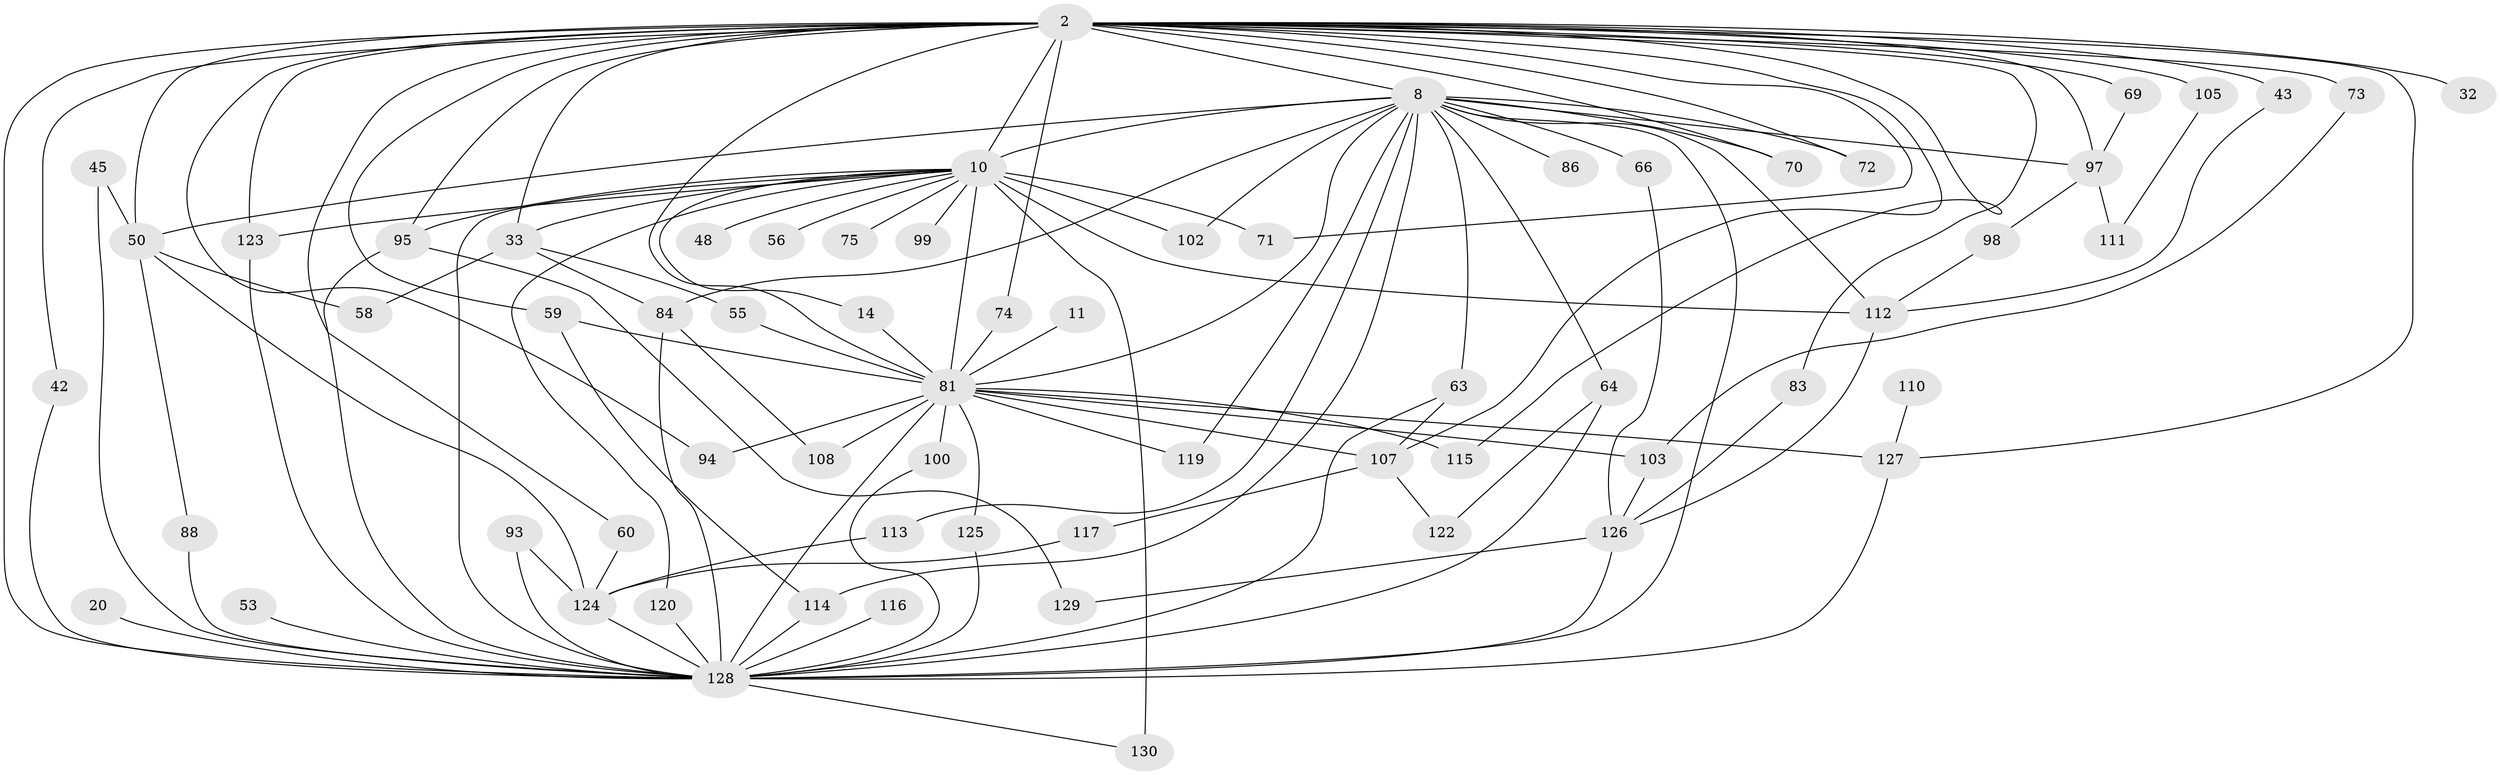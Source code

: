 // original degree distribution, {27: 0.007692307692307693, 33: 0.007692307692307693, 18: 0.015384615384615385, 37: 0.007692307692307693, 20: 0.007692307692307693, 25: 0.007692307692307693, 19: 0.007692307692307693, 21: 0.007692307692307693, 13: 0.007692307692307693, 2: 0.5, 4: 0.1076923076923077, 6: 0.03076923076923077, 3: 0.23076923076923078, 5: 0.038461538461538464, 7: 0.015384615384615385}
// Generated by graph-tools (version 1.1) at 2025/45/03/09/25 04:45:27]
// undirected, 65 vertices, 124 edges
graph export_dot {
graph [start="1"]
  node [color=gray90,style=filled];
  2 [super="+1"];
  8 [super="+6"];
  10 [super="+7"];
  11;
  14;
  20;
  32;
  33 [super="+26"];
  42;
  43;
  45;
  48;
  50 [super="+13"];
  53;
  55;
  56;
  58;
  59;
  60;
  63 [super="+52"];
  64 [super="+21+44"];
  66;
  69 [super="+37"];
  70;
  71 [super="+65"];
  72;
  73;
  74 [super="+25"];
  75;
  81 [super="+41+9"];
  83;
  84 [super="+51"];
  86;
  88;
  93;
  94;
  95 [super="+77+90"];
  97 [super="+30+78"];
  98;
  99;
  100 [super="+54"];
  102;
  103 [super="+96"];
  105 [super="+15"];
  107 [super="+91+101"];
  108;
  110;
  111;
  112 [super="+22+109"];
  113 [super="+89"];
  114 [super="+92"];
  115;
  116;
  117;
  119;
  120;
  122;
  123 [super="+18+40"];
  124 [super="+87"];
  125;
  126 [super="+121+46"];
  127 [super="+85"];
  128 [super="+82+79+67+62+106+104"];
  129;
  130 [super="+118"];
  2 -- 8 [weight=4];
  2 -- 10 [weight=6];
  2 -- 32 [weight=2];
  2 -- 42;
  2 -- 43;
  2 -- 59;
  2 -- 60;
  2 -- 69 [weight=3];
  2 -- 70;
  2 -- 71 [weight=2];
  2 -- 72;
  2 -- 73 [weight=2];
  2 -- 83;
  2 -- 94;
  2 -- 95 [weight=2];
  2 -- 128 [weight=8];
  2 -- 33 [weight=2];
  2 -- 105 [weight=3];
  2 -- 107 [weight=4];
  2 -- 115;
  2 -- 74;
  2 -- 50;
  2 -- 127;
  2 -- 123;
  2 -- 81 [weight=5];
  2 -- 97 [weight=2];
  8 -- 10 [weight=6];
  8 -- 50 [weight=2];
  8 -- 70;
  8 -- 86 [weight=2];
  8 -- 119;
  8 -- 64 [weight=3];
  8 -- 66;
  8 -- 72;
  8 -- 97;
  8 -- 102;
  8 -- 112 [weight=3];
  8 -- 114;
  8 -- 81 [weight=5];
  8 -- 84;
  8 -- 63;
  8 -- 128 [weight=7];
  8 -- 113;
  10 -- 48 [weight=2];
  10 -- 120;
  10 -- 71;
  10 -- 75 [weight=2];
  10 -- 14;
  10 -- 33;
  10 -- 99;
  10 -- 102;
  10 -- 56;
  10 -- 112;
  10 -- 123 [weight=2];
  10 -- 81 [weight=6];
  10 -- 95 [weight=2];
  10 -- 128 [weight=7];
  10 -- 130 [weight=3];
  11 -- 81 [weight=2];
  14 -- 81;
  20 -- 128;
  33 -- 55;
  33 -- 58;
  33 -- 84 [weight=2];
  42 -- 128;
  43 -- 112;
  45 -- 50;
  45 -- 128;
  50 -- 58;
  50 -- 88;
  50 -- 124 [weight=2];
  53 -- 128;
  55 -- 81;
  59 -- 114;
  59 -- 81;
  60 -- 124;
  63 -- 107;
  63 -- 128;
  64 -- 122;
  64 -- 128 [weight=2];
  66 -- 126;
  69 -- 97;
  73 -- 103;
  74 -- 81 [weight=2];
  81 -- 100 [weight=2];
  81 -- 94;
  81 -- 108;
  81 -- 115;
  81 -- 119;
  81 -- 125;
  81 -- 127;
  81 -- 107 [weight=2];
  81 -- 128 [weight=3];
  81 -- 103;
  83 -- 126;
  84 -- 108;
  84 -- 128;
  88 -- 128;
  93 -- 124;
  93 -- 128;
  95 -- 129;
  95 -- 128;
  97 -- 98;
  97 -- 111;
  98 -- 112;
  100 -- 128;
  103 -- 126;
  105 -- 111;
  107 -- 122;
  107 -- 117;
  110 -- 127 [weight=2];
  112 -- 126;
  113 -- 124;
  114 -- 128 [weight=2];
  116 -- 128;
  117 -- 124;
  120 -- 128;
  123 -- 128;
  124 -- 128 [weight=2];
  125 -- 128;
  126 -- 128 [weight=4];
  126 -- 129;
  127 -- 128 [weight=2];
  128 -- 130 [weight=2];
}
